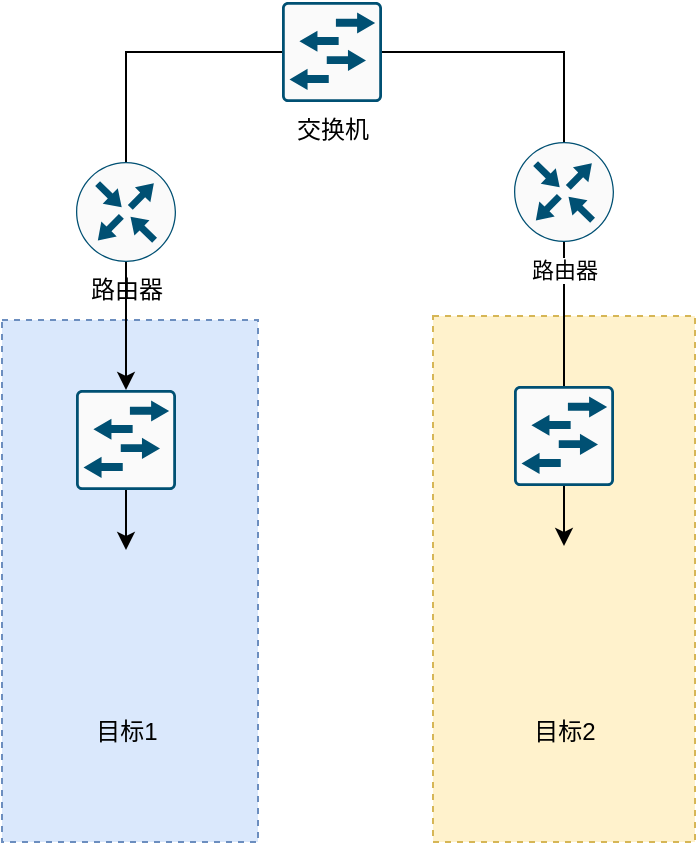 <mxfile version="20.8.20" type="github">
  <diagram name="第 1 页" id="f9lIStY68VFxgaeeXOex">
    <mxGraphModel dx="970" dy="574" grid="1" gridSize="10" guides="1" tooltips="1" connect="1" arrows="1" fold="1" page="1" pageScale="1" pageWidth="827" pageHeight="1169" math="0" shadow="0">
      <root>
        <mxCell id="0" />
        <mxCell id="1" parent="0" />
        <mxCell id="upC4Mqt9vdIN6yGT52ce-1" value="" style="rounded=0;whiteSpace=wrap;html=1;dashed=1;fillColor=#fff2cc;strokeColor=#d6b656;" vertex="1" parent="1">
          <mxGeometry x="505.5" y="177" width="131" height="263" as="geometry" />
        </mxCell>
        <mxCell id="upC4Mqt9vdIN6yGT52ce-2" value="" style="rounded=0;whiteSpace=wrap;html=1;dashed=1;fillColor=#dae8fc;strokeColor=#6c8ebf;" vertex="1" parent="1">
          <mxGeometry x="290" y="179" width="128" height="261" as="geometry" />
        </mxCell>
        <mxCell id="upC4Mqt9vdIN6yGT52ce-3" value="" style="shape=image;html=1;verticalAlign=top;verticalLabelPosition=bottom;labelBackgroundColor=#ffffff;imageAspect=0;aspect=fixed;image=https://cdn4.iconfinder.com/data/icons/logos-and-brands/512/97_Docker_logo_logos-128.png" vertex="1" parent="1">
          <mxGeometry x="322" y="294" width="60" height="60" as="geometry" />
        </mxCell>
        <mxCell id="upC4Mqt9vdIN6yGT52ce-4" style="edgeStyle=orthogonalEdgeStyle;rounded=0;orthogonalLoop=1;jettySize=auto;html=1;exitX=0.5;exitY=1;exitDx=0;exitDy=0;exitPerimeter=0;" edge="1" parent="1" source="upC4Mqt9vdIN6yGT52ce-5" target="upC4Mqt9vdIN6yGT52ce-3">
          <mxGeometry relative="1" as="geometry" />
        </mxCell>
        <mxCell id="upC4Mqt9vdIN6yGT52ce-5" value="" style="points=[[0.015,0.015,0],[0.985,0.015,0],[0.985,0.985,0],[0.015,0.985,0],[0.25,0,0],[0.5,0,0],[0.75,0,0],[1,0.25,0],[1,0.5,0],[1,0.75,0],[0.75,1,0],[0.5,1,0],[0.25,1,0],[0,0.75,0],[0,0.5,0],[0,0.25,0]];verticalLabelPosition=bottom;html=1;verticalAlign=top;aspect=fixed;align=center;pointerEvents=1;shape=mxgraph.cisco19.rect;prIcon=l2_switch;fillColor=#FAFAFA;strokeColor=#005073;" vertex="1" parent="1">
          <mxGeometry x="327" y="214" width="50" height="50" as="geometry" />
        </mxCell>
        <mxCell id="upC4Mqt9vdIN6yGT52ce-6" style="edgeStyle=orthogonalEdgeStyle;rounded=0;orthogonalLoop=1;jettySize=auto;html=1;exitX=0.5;exitY=1;exitDx=0;exitDy=0;exitPerimeter=0;" edge="1" parent="1" source="upC4Mqt9vdIN6yGT52ce-7" target="upC4Mqt9vdIN6yGT52ce-11">
          <mxGeometry relative="1" as="geometry" />
        </mxCell>
        <mxCell id="upC4Mqt9vdIN6yGT52ce-7" value="" style="points=[[0.015,0.015,0],[0.985,0.015,0],[0.985,0.985,0],[0.015,0.985,0],[0.25,0,0],[0.5,0,0],[0.75,0,0],[1,0.25,0],[1,0.5,0],[1,0.75,0],[0.75,1,0],[0.5,1,0],[0.25,1,0],[0,0.75,0],[0,0.5,0],[0,0.25,0]];verticalLabelPosition=bottom;html=1;verticalAlign=top;aspect=fixed;align=center;pointerEvents=1;shape=mxgraph.cisco19.rect;prIcon=l2_switch;fillColor=#FAFAFA;strokeColor=#005073;" vertex="1" parent="1">
          <mxGeometry x="546" y="212" width="50" height="50" as="geometry" />
        </mxCell>
        <mxCell id="upC4Mqt9vdIN6yGT52ce-8" style="edgeStyle=orthogonalEdgeStyle;rounded=0;orthogonalLoop=1;jettySize=auto;html=1;exitX=0.5;exitY=0;exitDx=0;exitDy=0;exitPerimeter=0;entryX=0;entryY=0.5;entryDx=0;entryDy=0;entryPerimeter=0;elbow=vertical;endArrow=none;endFill=0;" edge="1" parent="1" source="upC4Mqt9vdIN6yGT52ce-10" target="upC4Mqt9vdIN6yGT52ce-16">
          <mxGeometry relative="1" as="geometry" />
        </mxCell>
        <mxCell id="upC4Mqt9vdIN6yGT52ce-9" style="edgeStyle=orthogonalEdgeStyle;rounded=0;orthogonalLoop=1;jettySize=auto;html=1;exitX=0.5;exitY=1;exitDx=0;exitDy=0;exitPerimeter=0;entryX=0.5;entryY=0;entryDx=0;entryDy=0;entryPerimeter=0;" edge="1" parent="1" source="upC4Mqt9vdIN6yGT52ce-10" target="upC4Mqt9vdIN6yGT52ce-5">
          <mxGeometry relative="1" as="geometry" />
        </mxCell>
        <mxCell id="upC4Mqt9vdIN6yGT52ce-10" value="路由器" style="points=[[0.5,0,0],[1,0.5,0],[0.5,1,0],[0,0.5,0],[0.145,0.145,0],[0.856,0.145,0],[0.855,0.856,0],[0.145,0.855,0]];verticalLabelPosition=bottom;html=1;verticalAlign=top;aspect=fixed;align=center;pointerEvents=1;shape=mxgraph.cisco19.rect;prIcon=router;fillColor=#FAFAFA;strokeColor=#005073;" vertex="1" parent="1">
          <mxGeometry x="327" y="100" width="50" height="50" as="geometry" />
        </mxCell>
        <mxCell id="upC4Mqt9vdIN6yGT52ce-11" value="" style="shape=image;html=1;verticalAlign=top;verticalLabelPosition=bottom;labelBackgroundColor=#ffffff;imageAspect=0;aspect=fixed;image=https://cdn4.iconfinder.com/data/icons/logos-and-brands/512/97_Docker_logo_logos-128.png;" vertex="1" parent="1">
          <mxGeometry x="541" y="292" width="60" height="60" as="geometry" />
        </mxCell>
        <mxCell id="upC4Mqt9vdIN6yGT52ce-12" style="edgeStyle=orthogonalEdgeStyle;rounded=0;orthogonalLoop=1;jettySize=auto;html=1;exitX=0.5;exitY=1;exitDx=0;exitDy=0;exitPerimeter=0;entryX=0.5;entryY=0;entryDx=0;entryDy=0;entryPerimeter=0;endArrow=none;endFill=0;" edge="1" parent="1" source="upC4Mqt9vdIN6yGT52ce-14" target="upC4Mqt9vdIN6yGT52ce-7">
          <mxGeometry relative="1" as="geometry" />
        </mxCell>
        <mxCell id="upC4Mqt9vdIN6yGT52ce-13" value="路由器" style="edgeLabel;html=1;align=center;verticalAlign=middle;resizable=0;points=[];" vertex="1" connectable="0" parent="upC4Mqt9vdIN6yGT52ce-12">
          <mxGeometry x="-0.667" y="-1" relative="1" as="geometry">
            <mxPoint x="1" y="2" as="offset" />
          </mxGeometry>
        </mxCell>
        <mxCell id="upC4Mqt9vdIN6yGT52ce-14" value="" style="points=[[0.5,0,0],[1,0.5,0],[0.5,1,0],[0,0.5,0],[0.145,0.145,0],[0.856,0.145,0],[0.855,0.856,0],[0.145,0.855,0]];verticalLabelPosition=bottom;html=1;verticalAlign=top;aspect=fixed;align=center;pointerEvents=1;shape=mxgraph.cisco19.rect;prIcon=router;fillColor=#FAFAFA;strokeColor=#005073;" vertex="1" parent="1">
          <mxGeometry x="546" y="90" width="50" height="50" as="geometry" />
        </mxCell>
        <mxCell id="upC4Mqt9vdIN6yGT52ce-15" style="edgeStyle=orthogonalEdgeStyle;rounded=0;orthogonalLoop=1;jettySize=auto;html=1;exitX=1;exitY=0.5;exitDx=0;exitDy=0;exitPerimeter=0;endArrow=none;endFill=0;" edge="1" parent="1" source="upC4Mqt9vdIN6yGT52ce-16" target="upC4Mqt9vdIN6yGT52ce-14">
          <mxGeometry relative="1" as="geometry" />
        </mxCell>
        <mxCell id="upC4Mqt9vdIN6yGT52ce-16" value="交换机" style="points=[[0.015,0.015,0],[0.985,0.015,0],[0.985,0.985,0],[0.015,0.985,0],[0.25,0,0],[0.5,0,0],[0.75,0,0],[1,0.25,0],[1,0.5,0],[1,0.75,0],[0.75,1,0],[0.5,1,0],[0.25,1,0],[0,0.75,0],[0,0.5,0],[0,0.25,0]];verticalLabelPosition=bottom;html=1;verticalAlign=top;aspect=fixed;align=center;pointerEvents=1;shape=mxgraph.cisco19.rect;prIcon=l2_switch;fillColor=#FAFAFA;strokeColor=#005073;" vertex="1" parent="1">
          <mxGeometry x="430" y="20" width="50" height="50" as="geometry" />
        </mxCell>
        <mxCell id="upC4Mqt9vdIN6yGT52ce-17" style="edgeStyle=orthogonalEdgeStyle;rounded=0;orthogonalLoop=1;jettySize=auto;html=1;exitX=0.5;exitY=1;exitDx=0;exitDy=0;exitPerimeter=0;endArrow=none;endFill=0;" edge="1" parent="1" source="upC4Mqt9vdIN6yGT52ce-16" target="upC4Mqt9vdIN6yGT52ce-16">
          <mxGeometry relative="1" as="geometry" />
        </mxCell>
        <mxCell id="upC4Mqt9vdIN6yGT52ce-18" value="目标1" style="text;html=1;resizable=0;autosize=1;align=center;verticalAlign=middle;points=[];fillColor=none;strokeColor=none;rounded=0;dashed=1;" vertex="1" parent="1">
          <mxGeometry x="327" y="370" width="50" height="30" as="geometry" />
        </mxCell>
        <mxCell id="upC4Mqt9vdIN6yGT52ce-19" value="目标2" style="text;html=1;resizable=0;autosize=1;align=center;verticalAlign=middle;points=[];fillColor=none;strokeColor=none;rounded=0;dashed=1;" vertex="1" parent="1">
          <mxGeometry x="546" y="370" width="50" height="30" as="geometry" />
        </mxCell>
      </root>
    </mxGraphModel>
  </diagram>
</mxfile>
